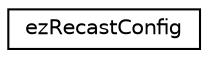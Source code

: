 digraph "Graphical Class Hierarchy"
{
 // LATEX_PDF_SIZE
  edge [fontname="Helvetica",fontsize="10",labelfontname="Helvetica",labelfontsize="10"];
  node [fontname="Helvetica",fontsize="10",shape=record];
  rankdir="LR";
  Node0 [label="ezRecastConfig",height=0.2,width=0.4,color="black", fillcolor="white", style="filled",URL="$df/d0b/structez_recast_config.htm",tooltip=" "];
}
